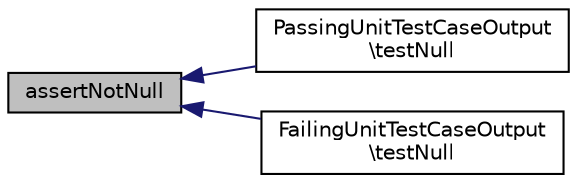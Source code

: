 digraph "assertNotNull"
{
  edge [fontname="Helvetica",fontsize="10",labelfontname="Helvetica",labelfontsize="10"];
  node [fontname="Helvetica",fontsize="10",shape=record];
  rankdir="LR";
  Node1 [label="assertNotNull",height=0.2,width=0.4,color="black", fillcolor="grey75", style="filled" fontcolor="black"];
  Node1 -> Node2 [dir="back",color="midnightblue",fontsize="10",style="solid",fontname="Helvetica"];
  Node2 [label="PassingUnitTestCaseOutput\l\\testNull",height=0.2,width=0.4,color="black", fillcolor="white", style="filled",URL="$class_passing_unit_test_case_output.html#a4a4cc672ff0245ef4d8dac06a73ef9b4"];
  Node1 -> Node3 [dir="back",color="midnightblue",fontsize="10",style="solid",fontname="Helvetica"];
  Node3 [label="FailingUnitTestCaseOutput\l\\testNull",height=0.2,width=0.4,color="black", fillcolor="white", style="filled",URL="$class_failing_unit_test_case_output.html#a4a4cc672ff0245ef4d8dac06a73ef9b4"];
}
